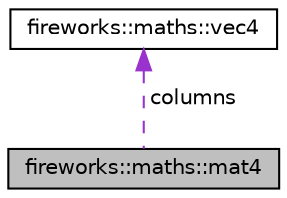 digraph "fireworks::maths::mat4"
{
 // LATEX_PDF_SIZE
  edge [fontname="Helvetica",fontsize="10",labelfontname="Helvetica",labelfontsize="10"];
  node [fontname="Helvetica",fontsize="10",shape=record];
  Node1 [label="fireworks::maths::mat4",height=0.2,width=0.4,color="black", fillcolor="grey75", style="filled", fontcolor="black",tooltip=" "];
  Node2 -> Node1 [dir="back",color="darkorchid3",fontsize="10",style="dashed",label=" columns" ,fontname="Helvetica"];
  Node2 [label="fireworks::maths::vec4",height=0.2,width=0.4,color="black", fillcolor="white", style="filled",URL="$structfireworks_1_1maths_1_1vec4.html",tooltip=" "];
}
